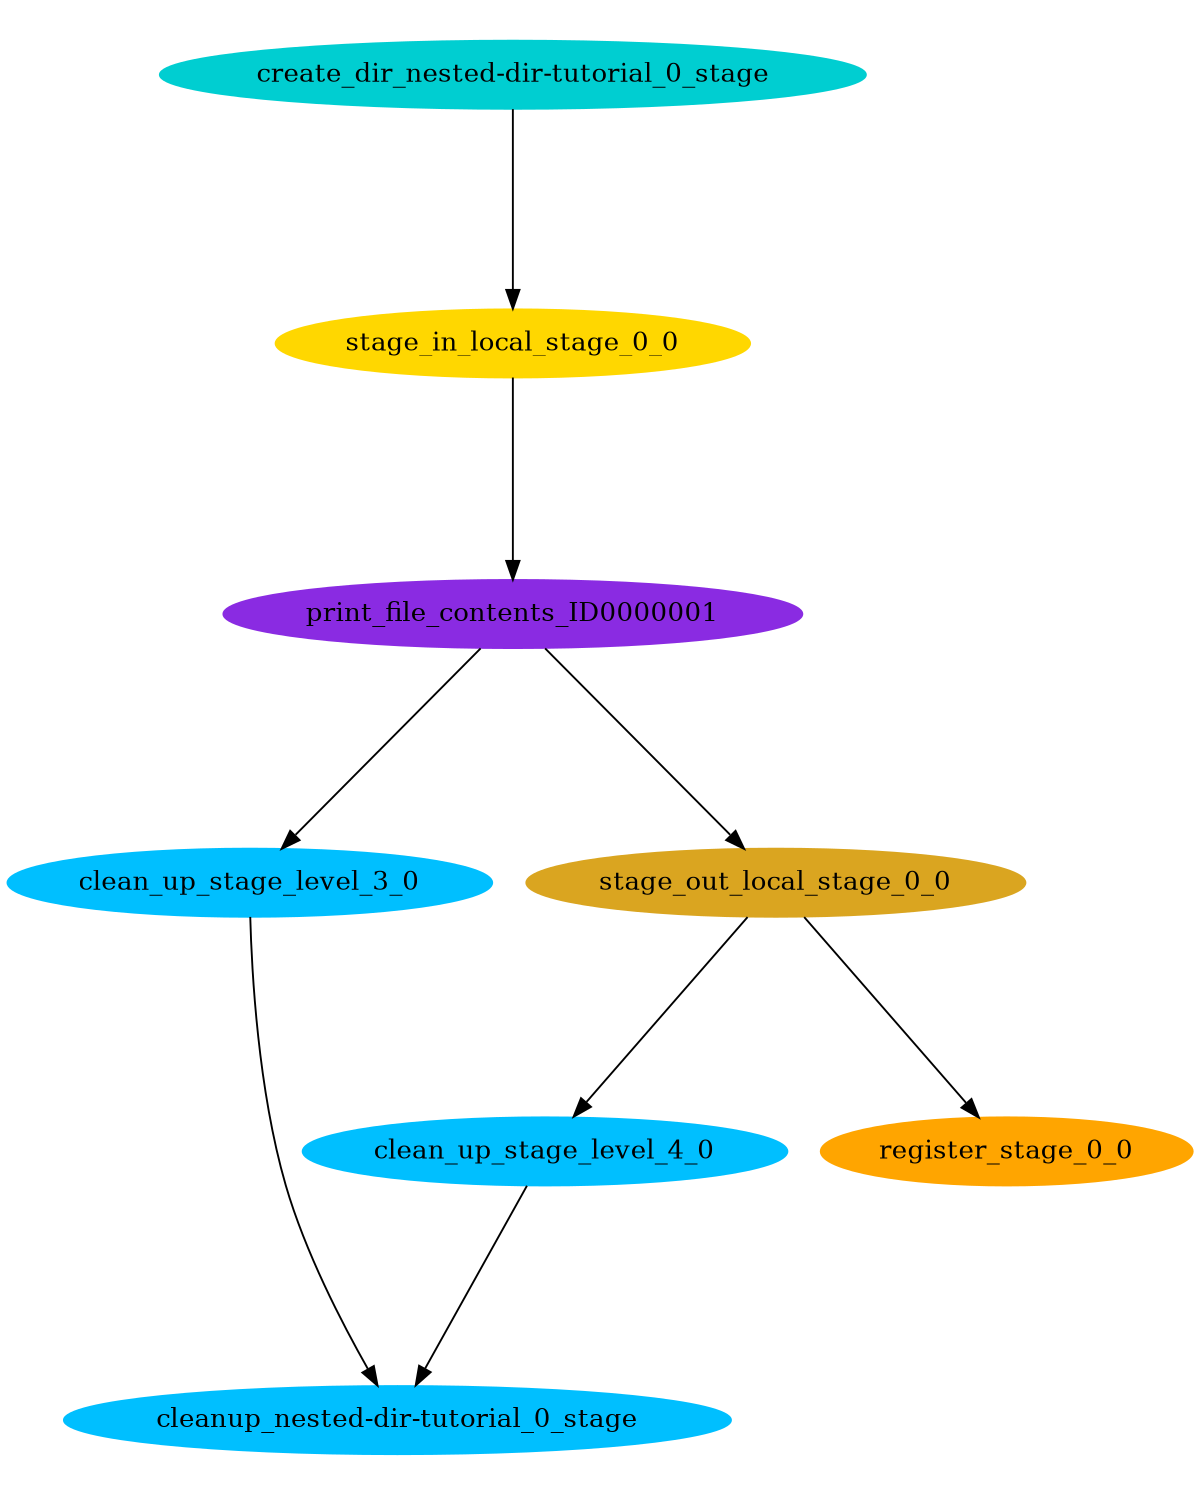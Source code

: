 digraph E {
size="8.0,10.0"
ratio=fill
node [shape=ellipse]
edge [arrowhead=normal, arrowsize=1.0]
	"cleanup_nested-dir-tutorial_0_stage" [color=deepskyblue,style=filled,label="cleanup_nested-dir-tutorial_0_stage"]
	"print_file_contents_ID0000001" [color=blueviolet,style=filled,label="print_file_contents_ID0000001"]
	"clean_up_stage_level_3_0" [color=deepskyblue,style=filled,label="clean_up_stage_level_3_0"]
	"clean_up_stage_level_4_0" [color=deepskyblue,style=filled,label="clean_up_stage_level_4_0"]
	"stage_out_local_stage_0_0" [color=goldenrod,style=filled,label="stage_out_local_stage_0_0"]
	"create_dir_nested-dir-tutorial_0_stage" [color=darkturquoise,style=filled,label="create_dir_nested-dir-tutorial_0_stage"]
	"stage_in_local_stage_0_0" [color=gold,style=filled,label="stage_in_local_stage_0_0"]
	"register_stage_0_0" [color=orange,style=filled,label="register_stage_0_0"]

	"print_file_contents_ID0000001" -> "clean_up_stage_level_3_0"
	"print_file_contents_ID0000001" -> "stage_out_local_stage_0_0"
	"clean_up_stage_level_3_0" -> "cleanup_nested-dir-tutorial_0_stage"
	"clean_up_stage_level_4_0" -> "cleanup_nested-dir-tutorial_0_stage"
	"stage_out_local_stage_0_0" -> "clean_up_stage_level_4_0"
	"stage_out_local_stage_0_0" -> "register_stage_0_0"
	"create_dir_nested-dir-tutorial_0_stage" -> "stage_in_local_stage_0_0"
	"stage_in_local_stage_0_0" -> "print_file_contents_ID0000001"
}
